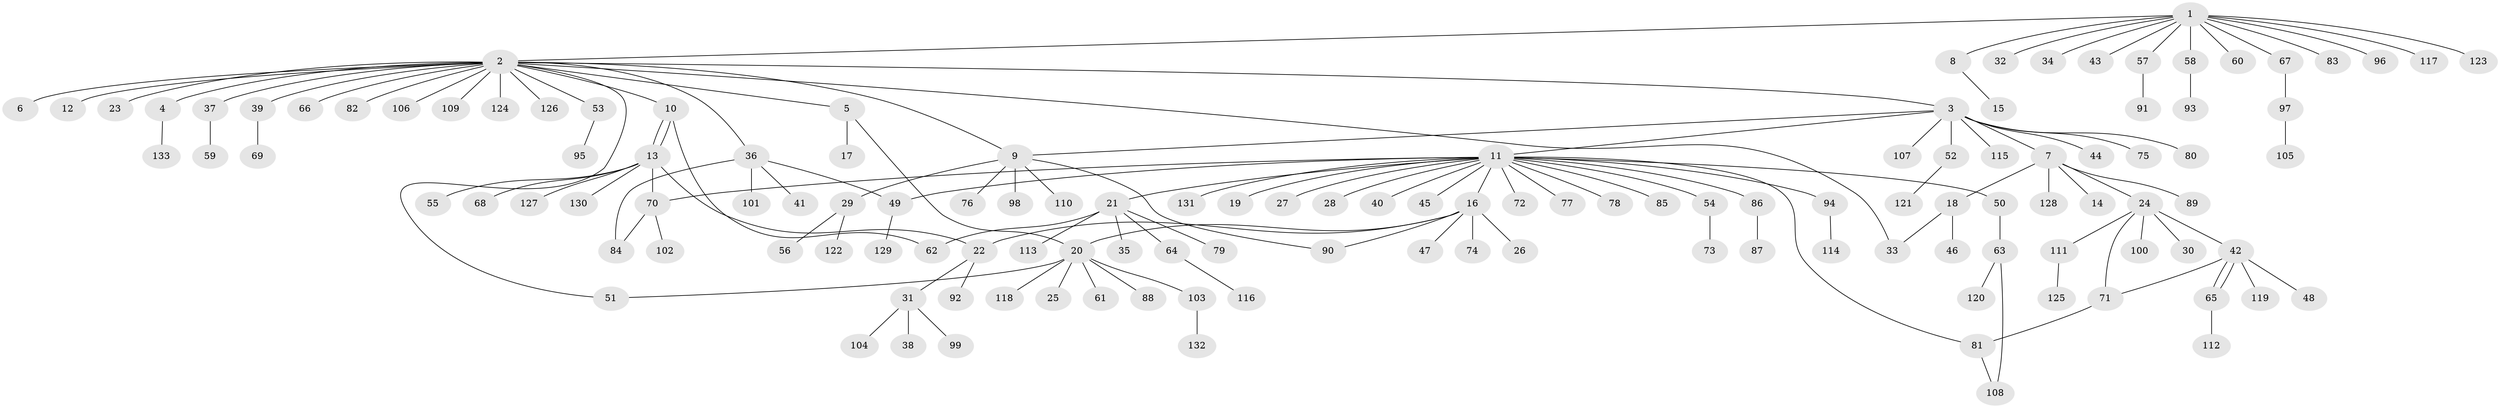 // Generated by graph-tools (version 1.1) at 2025/14/03/09/25 04:14:45]
// undirected, 133 vertices, 147 edges
graph export_dot {
graph [start="1"]
  node [color=gray90,style=filled];
  1;
  2;
  3;
  4;
  5;
  6;
  7;
  8;
  9;
  10;
  11;
  12;
  13;
  14;
  15;
  16;
  17;
  18;
  19;
  20;
  21;
  22;
  23;
  24;
  25;
  26;
  27;
  28;
  29;
  30;
  31;
  32;
  33;
  34;
  35;
  36;
  37;
  38;
  39;
  40;
  41;
  42;
  43;
  44;
  45;
  46;
  47;
  48;
  49;
  50;
  51;
  52;
  53;
  54;
  55;
  56;
  57;
  58;
  59;
  60;
  61;
  62;
  63;
  64;
  65;
  66;
  67;
  68;
  69;
  70;
  71;
  72;
  73;
  74;
  75;
  76;
  77;
  78;
  79;
  80;
  81;
  82;
  83;
  84;
  85;
  86;
  87;
  88;
  89;
  90;
  91;
  92;
  93;
  94;
  95;
  96;
  97;
  98;
  99;
  100;
  101;
  102;
  103;
  104;
  105;
  106;
  107;
  108;
  109;
  110;
  111;
  112;
  113;
  114;
  115;
  116;
  117;
  118;
  119;
  120;
  121;
  122;
  123;
  124;
  125;
  126;
  127;
  128;
  129;
  130;
  131;
  132;
  133;
  1 -- 2;
  1 -- 8;
  1 -- 32;
  1 -- 34;
  1 -- 43;
  1 -- 57;
  1 -- 58;
  1 -- 60;
  1 -- 67;
  1 -- 83;
  1 -- 96;
  1 -- 117;
  1 -- 123;
  2 -- 3;
  2 -- 4;
  2 -- 5;
  2 -- 6;
  2 -- 9;
  2 -- 10;
  2 -- 12;
  2 -- 23;
  2 -- 33;
  2 -- 36;
  2 -- 37;
  2 -- 39;
  2 -- 51;
  2 -- 53;
  2 -- 66;
  2 -- 82;
  2 -- 106;
  2 -- 109;
  2 -- 124;
  2 -- 126;
  3 -- 7;
  3 -- 9;
  3 -- 11;
  3 -- 44;
  3 -- 52;
  3 -- 75;
  3 -- 80;
  3 -- 107;
  3 -- 115;
  4 -- 133;
  5 -- 17;
  5 -- 20;
  7 -- 14;
  7 -- 18;
  7 -- 24;
  7 -- 89;
  7 -- 128;
  8 -- 15;
  9 -- 29;
  9 -- 76;
  9 -- 90;
  9 -- 98;
  9 -- 110;
  10 -- 13;
  10 -- 13;
  10 -- 62;
  11 -- 16;
  11 -- 19;
  11 -- 21;
  11 -- 27;
  11 -- 28;
  11 -- 40;
  11 -- 45;
  11 -- 49;
  11 -- 50;
  11 -- 54;
  11 -- 70;
  11 -- 72;
  11 -- 77;
  11 -- 78;
  11 -- 81;
  11 -- 85;
  11 -- 86;
  11 -- 94;
  11 -- 131;
  13 -- 22;
  13 -- 55;
  13 -- 68;
  13 -- 70;
  13 -- 127;
  13 -- 130;
  16 -- 20;
  16 -- 22;
  16 -- 26;
  16 -- 47;
  16 -- 74;
  16 -- 90;
  18 -- 33;
  18 -- 46;
  20 -- 25;
  20 -- 51;
  20 -- 61;
  20 -- 88;
  20 -- 103;
  20 -- 118;
  21 -- 35;
  21 -- 62;
  21 -- 64;
  21 -- 79;
  21 -- 113;
  22 -- 31;
  22 -- 92;
  24 -- 30;
  24 -- 42;
  24 -- 71;
  24 -- 100;
  24 -- 111;
  29 -- 56;
  29 -- 122;
  31 -- 38;
  31 -- 99;
  31 -- 104;
  36 -- 41;
  36 -- 49;
  36 -- 84;
  36 -- 101;
  37 -- 59;
  39 -- 69;
  42 -- 48;
  42 -- 65;
  42 -- 65;
  42 -- 71;
  42 -- 119;
  49 -- 129;
  50 -- 63;
  52 -- 121;
  53 -- 95;
  54 -- 73;
  57 -- 91;
  58 -- 93;
  63 -- 108;
  63 -- 120;
  64 -- 116;
  65 -- 112;
  67 -- 97;
  70 -- 84;
  70 -- 102;
  71 -- 81;
  81 -- 108;
  86 -- 87;
  94 -- 114;
  97 -- 105;
  103 -- 132;
  111 -- 125;
}
